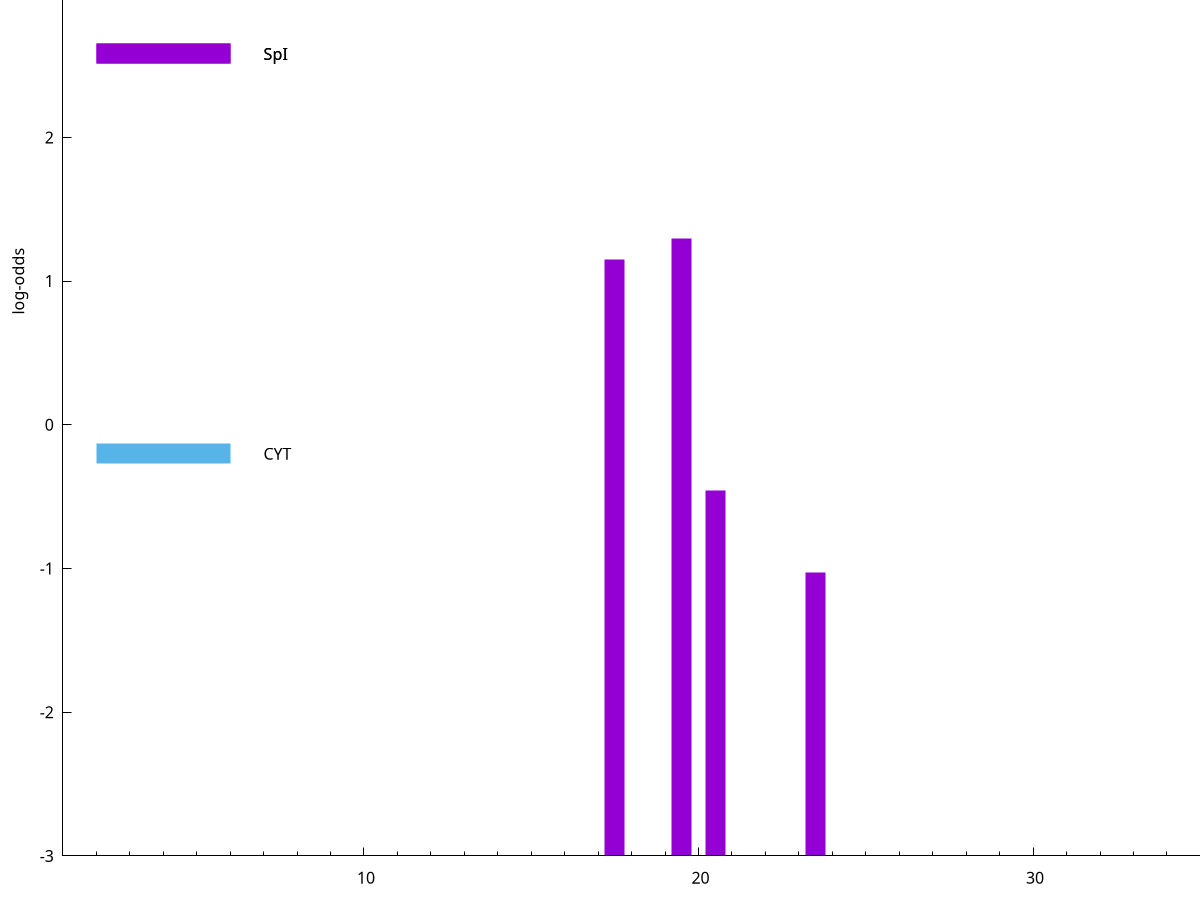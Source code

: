 set title "LipoP predictions for SRR4017813.gff"
set size 2., 1.4
set xrange [1:70] 
set mxtics 10
set yrange [-3:5]
set y2range [0:8]
set ylabel "log-odds"
set term postscript eps color solid "Helvetica" 30
set output "SRR4017813.gff6.eps"
set arrow from 2,2.58043 to 6,2.58043 nohead lt 1 lw 20
set label "SpI" at 7,2.58043
set arrow from 2,-0.200913 to 6,-0.200913 nohead lt 3 lw 20
set label "CYT" at 7,-0.200913
set arrow from 2,2.58043 to 6,2.58043 nohead lt 1 lw 20
set label "SpI" at 7,2.58043
# NOTE: The scores below are the log-odds scores with the threshold
# NOTE: subtracted (a hack to make gnuplot make the histogram all
# NOTE: look nice).
plot "-" axes x1y2 title "" with impulses lt 1 lw 20
19.500000 4.293890
17.500000 4.147090
20.500000 2.541301
23.500000 1.974670
e
exit
